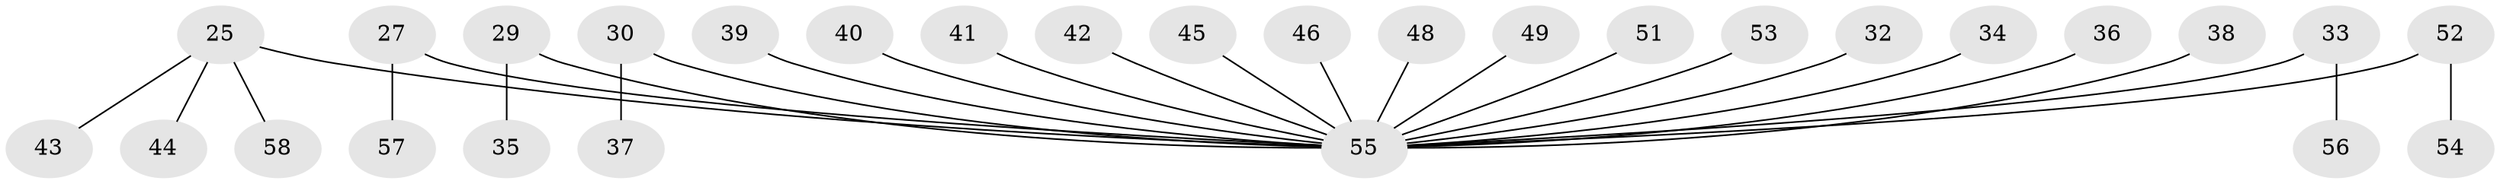 // original degree distribution, {8: 0.017241379310344827, 10: 0.017241379310344827, 4: 0.06896551724137931, 2: 0.3103448275862069, 3: 0.08620689655172414, 1: 0.5}
// Generated by graph-tools (version 1.1) at 2025/53/03/09/25 04:53:23]
// undirected, 29 vertices, 28 edges
graph export_dot {
graph [start="1"]
  node [color=gray90,style=filled];
  25 [super="+18"];
  27;
  29;
  30;
  32 [super="+21"];
  33;
  34;
  35;
  36;
  37;
  38;
  39;
  40;
  41;
  42;
  43;
  44;
  45;
  46;
  48;
  49;
  51;
  52;
  53;
  54;
  55 [super="+19+50+15+16+17+31+23+20+47+22"];
  56;
  57;
  58;
  25 -- 43;
  25 -- 44;
  25 -- 58;
  25 -- 55;
  27 -- 57;
  27 -- 55;
  29 -- 35;
  29 -- 55;
  30 -- 37;
  30 -- 55;
  32 -- 55;
  33 -- 56;
  33 -- 55;
  34 -- 55;
  36 -- 55;
  38 -- 55;
  39 -- 55;
  40 -- 55;
  41 -- 55;
  42 -- 55;
  45 -- 55;
  46 -- 55;
  48 -- 55;
  49 -- 55;
  51 -- 55;
  52 -- 54;
  52 -- 55;
  53 -- 55;
}
